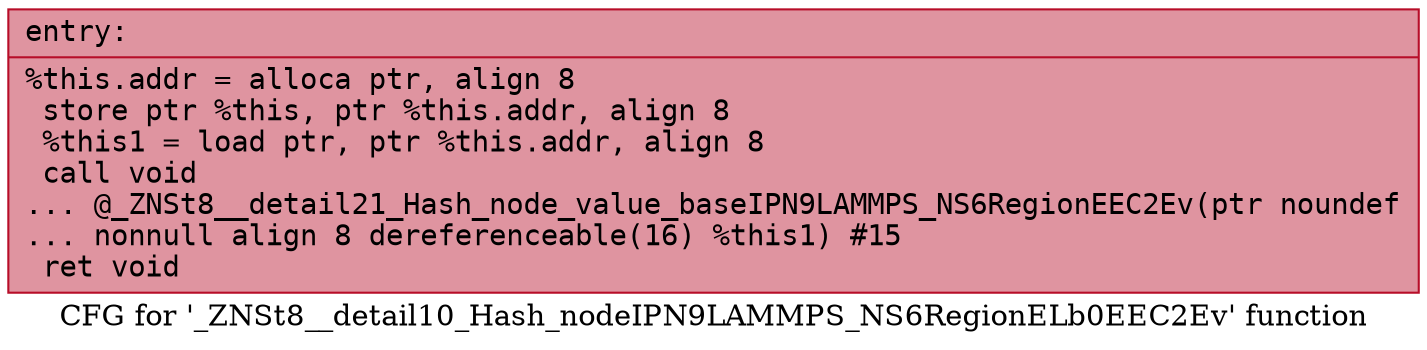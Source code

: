 digraph "CFG for '_ZNSt8__detail10_Hash_nodeIPN9LAMMPS_NS6RegionELb0EEC2Ev' function" {
	label="CFG for '_ZNSt8__detail10_Hash_nodeIPN9LAMMPS_NS6RegionELb0EEC2Ev' function";

	Node0x561837f528c0 [shape=record,color="#b70d28ff", style=filled, fillcolor="#b70d2870" fontname="Courier",label="{entry:\l|  %this.addr = alloca ptr, align 8\l  store ptr %this, ptr %this.addr, align 8\l  %this1 = load ptr, ptr %this.addr, align 8\l  call void\l... @_ZNSt8__detail21_Hash_node_value_baseIPN9LAMMPS_NS6RegionEEC2Ev(ptr noundef\l... nonnull align 8 dereferenceable(16) %this1) #15\l  ret void\l}"];
}
